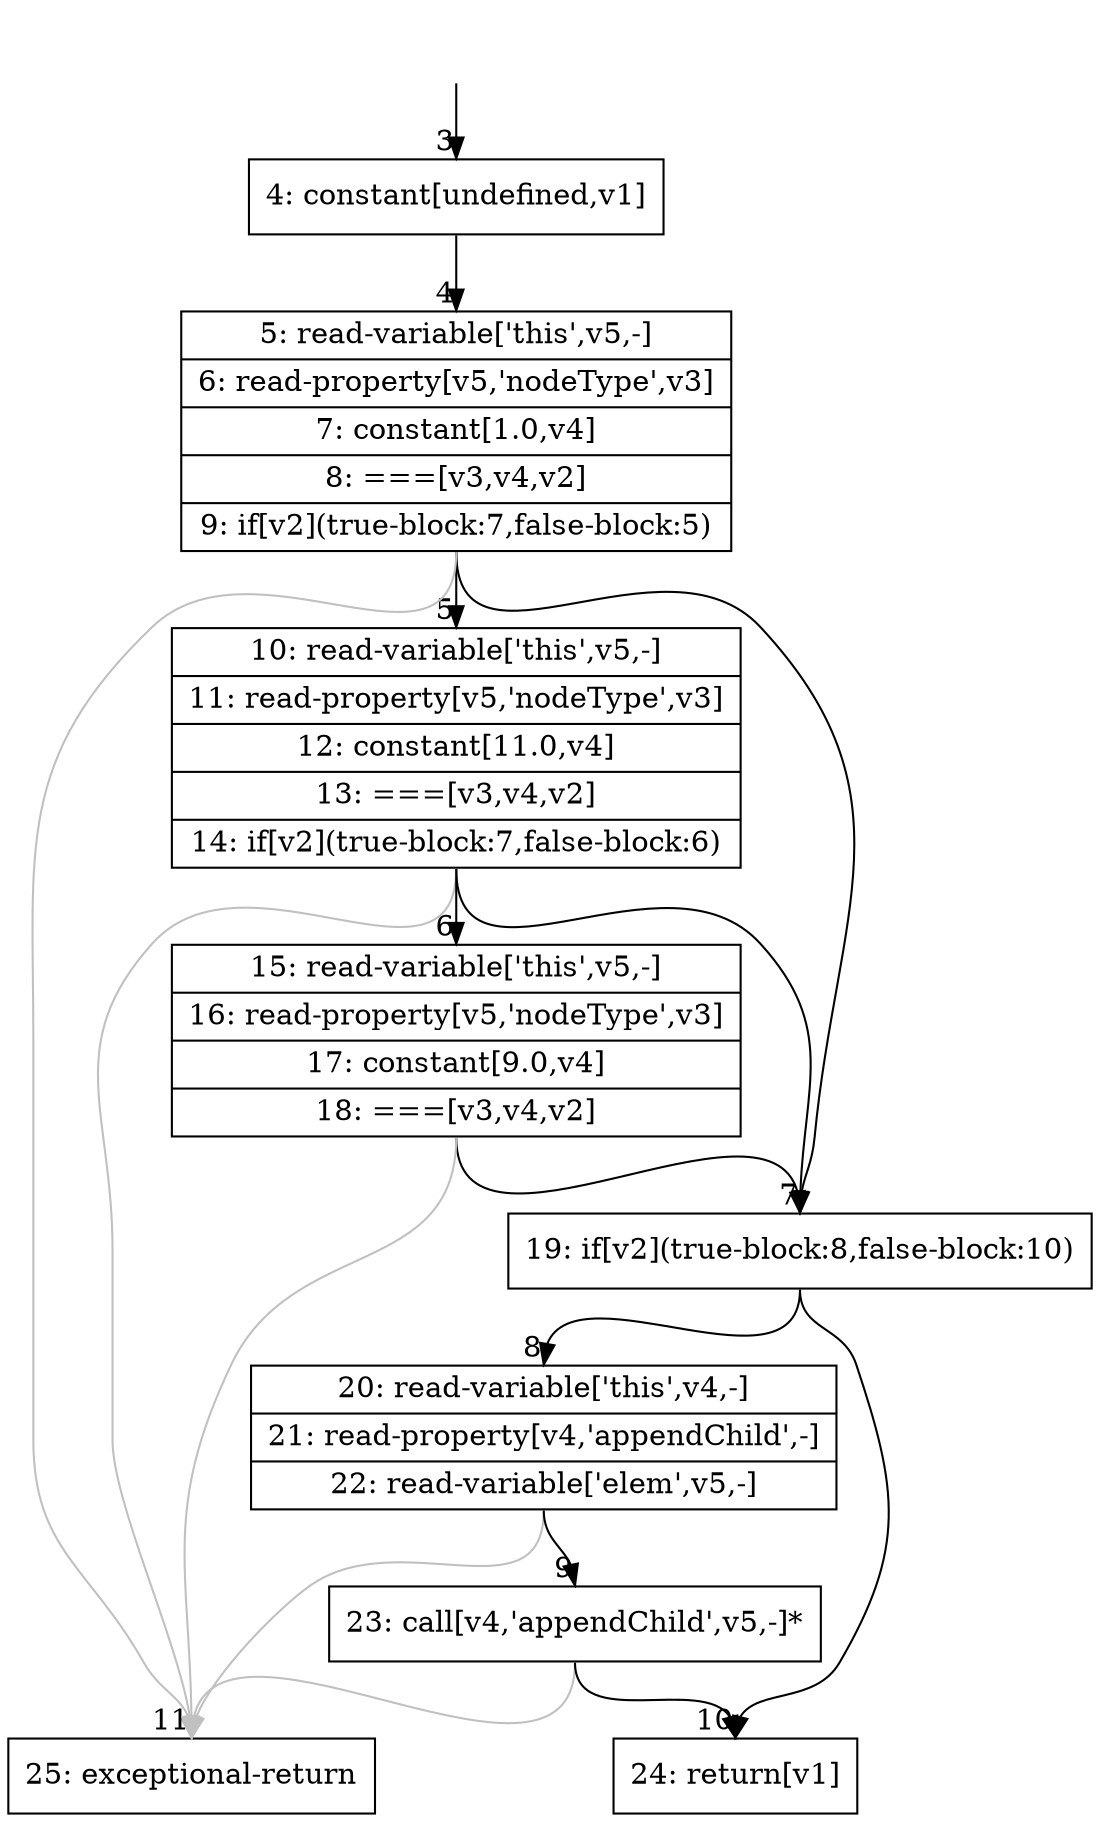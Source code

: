 digraph {
rankdir="TD"
BB_entry2[shape=none,label=""];
BB_entry2 -> BB3 [tailport=s, headport=n, headlabel="    3"]
BB3 [shape=record label="{4: constant[undefined,v1]}" ] 
BB3 -> BB4 [tailport=s, headport=n, headlabel="      4"]
BB4 [shape=record label="{5: read-variable['this',v5,-]|6: read-property[v5,'nodeType',v3]|7: constant[1.0,v4]|8: ===[v3,v4,v2]|9: if[v2](true-block:7,false-block:5)}" ] 
BB4 -> BB7 [tailport=s, headport=n, headlabel="      7"]
BB4 -> BB5 [tailport=s, headport=n, headlabel="      5"]
BB4 -> BB11 [tailport=s, headport=n, color=gray, headlabel="      11"]
BB5 [shape=record label="{10: read-variable['this',v5,-]|11: read-property[v5,'nodeType',v3]|12: constant[11.0,v4]|13: ===[v3,v4,v2]|14: if[v2](true-block:7,false-block:6)}" ] 
BB5 -> BB7 [tailport=s, headport=n]
BB5 -> BB6 [tailport=s, headport=n, headlabel="      6"]
BB5 -> BB11 [tailport=s, headport=n, color=gray]
BB6 [shape=record label="{15: read-variable['this',v5,-]|16: read-property[v5,'nodeType',v3]|17: constant[9.0,v4]|18: ===[v3,v4,v2]}" ] 
BB6 -> BB7 [tailport=s, headport=n]
BB6 -> BB11 [tailport=s, headport=n, color=gray]
BB7 [shape=record label="{19: if[v2](true-block:8,false-block:10)}" ] 
BB7 -> BB8 [tailport=s, headport=n, headlabel="      8"]
BB7 -> BB10 [tailport=s, headport=n, headlabel="      10"]
BB8 [shape=record label="{20: read-variable['this',v4,-]|21: read-property[v4,'appendChild',-]|22: read-variable['elem',v5,-]}" ] 
BB8 -> BB9 [tailport=s, headport=n, headlabel="      9"]
BB8 -> BB11 [tailport=s, headport=n, color=gray]
BB9 [shape=record label="{23: call[v4,'appendChild',v5,-]*}" ] 
BB9 -> BB10 [tailport=s, headport=n]
BB9 -> BB11 [tailport=s, headport=n, color=gray]
BB10 [shape=record label="{24: return[v1]}" ] 
BB11 [shape=record label="{25: exceptional-return}" ] 
}
